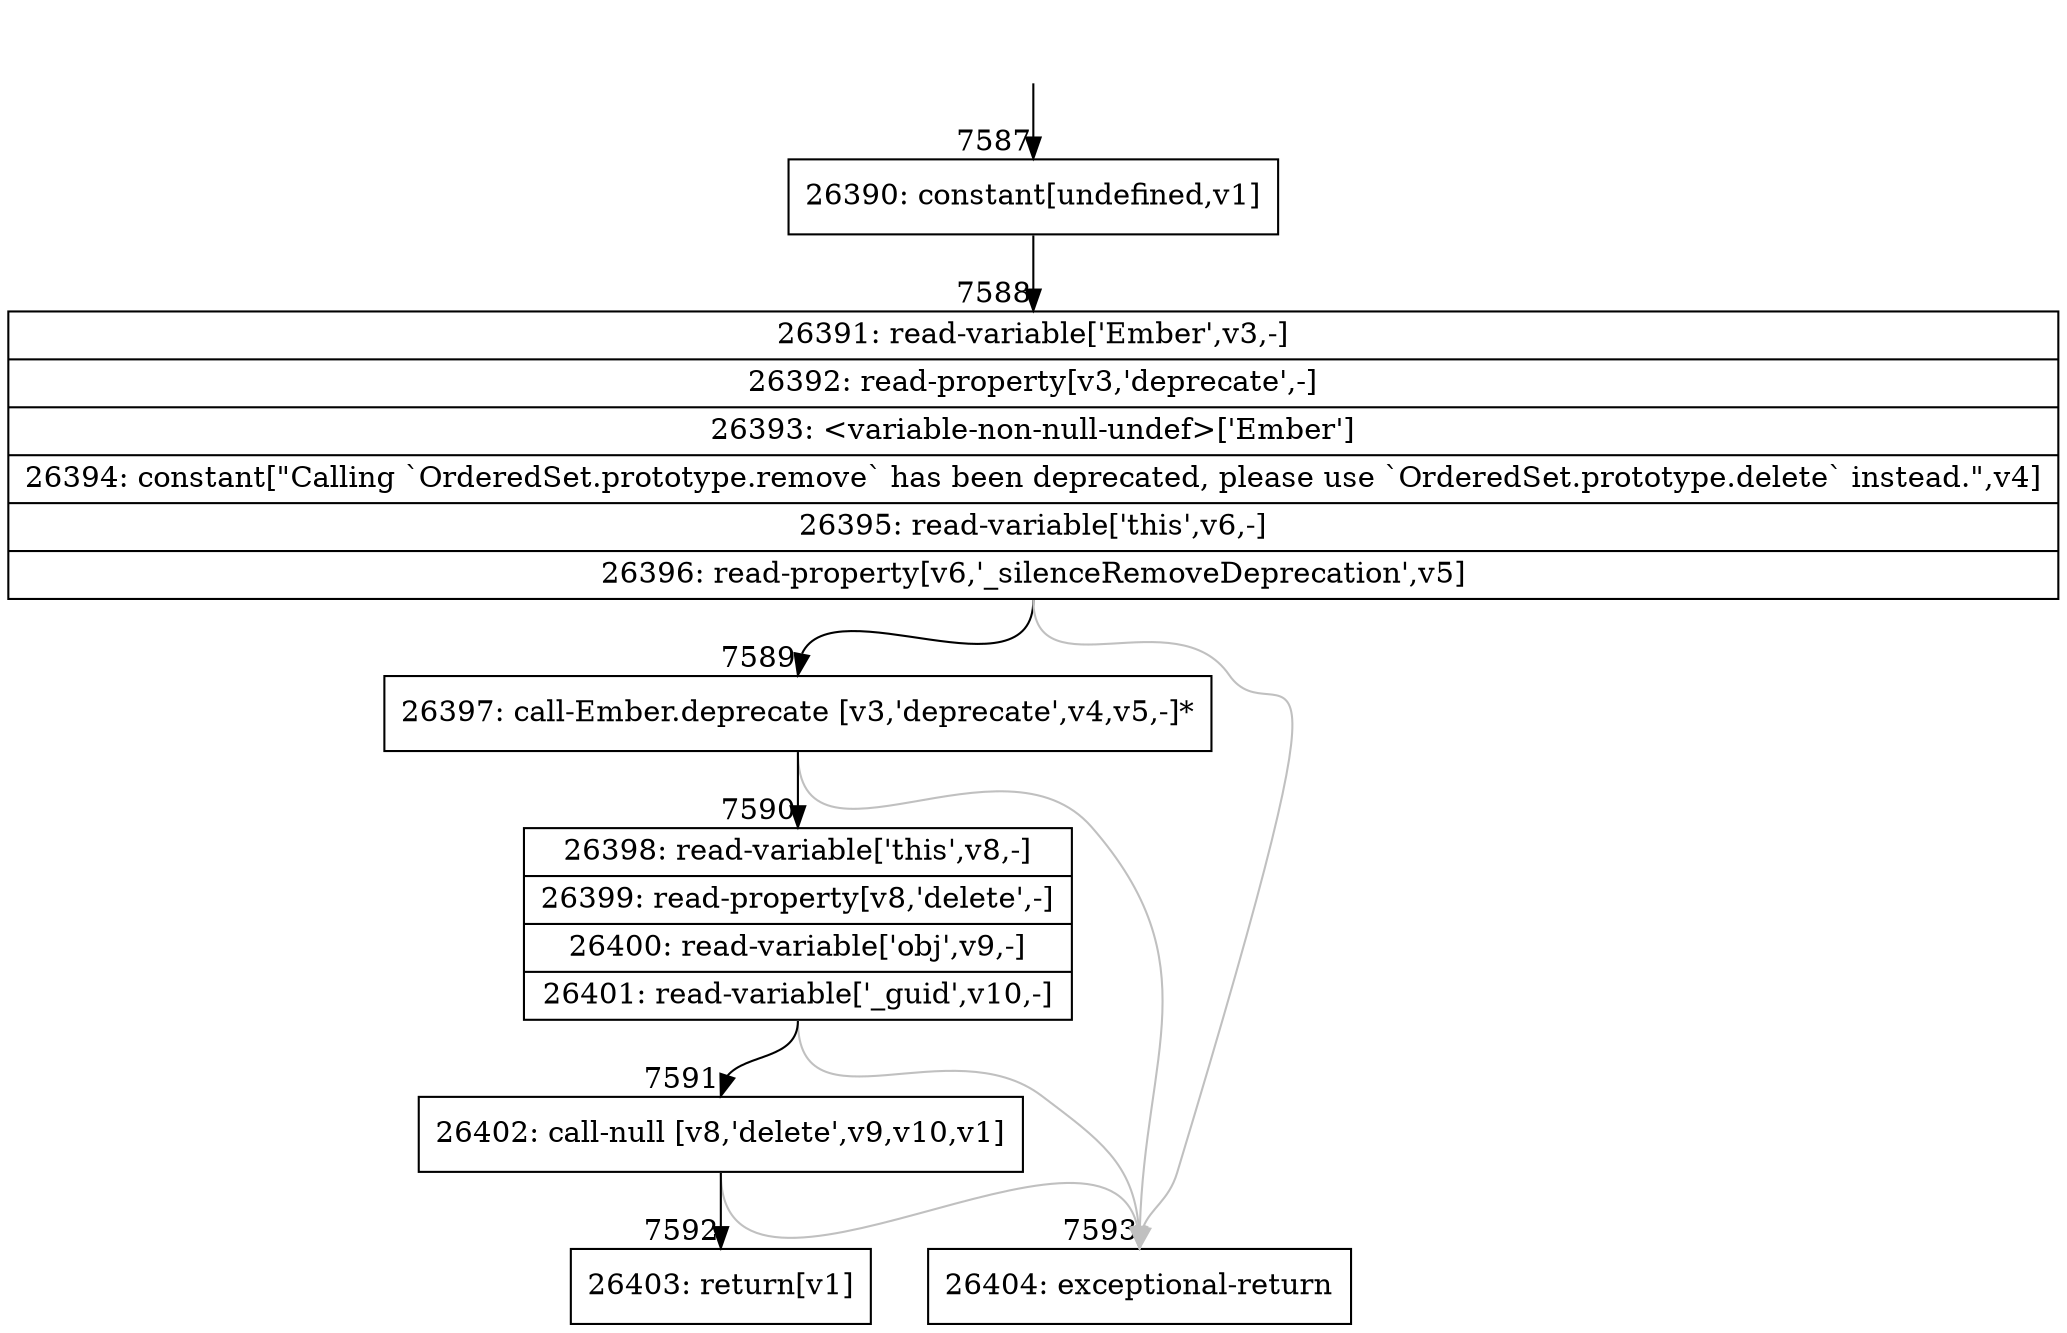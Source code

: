 digraph {
rankdir="TD"
BB_entry637[shape=none,label=""];
BB_entry637 -> BB7587 [tailport=s, headport=n, headlabel="    7587"]
BB7587 [shape=record label="{26390: constant[undefined,v1]}" ] 
BB7587 -> BB7588 [tailport=s, headport=n, headlabel="      7588"]
BB7588 [shape=record label="{26391: read-variable['Ember',v3,-]|26392: read-property[v3,'deprecate',-]|26393: \<variable-non-null-undef\>['Ember']|26394: constant[\"Calling `OrderedSet.prototype.remove` has been deprecated, please use `OrderedSet.prototype.delete` instead.\",v4]|26395: read-variable['this',v6,-]|26396: read-property[v6,'_silenceRemoveDeprecation',v5]}" ] 
BB7588 -> BB7589 [tailport=s, headport=n, headlabel="      7589"]
BB7588 -> BB7593 [tailport=s, headport=n, color=gray, headlabel="      7593"]
BB7589 [shape=record label="{26397: call-Ember.deprecate [v3,'deprecate',v4,v5,-]*}" ] 
BB7589 -> BB7590 [tailport=s, headport=n, headlabel="      7590"]
BB7589 -> BB7593 [tailport=s, headport=n, color=gray]
BB7590 [shape=record label="{26398: read-variable['this',v8,-]|26399: read-property[v8,'delete',-]|26400: read-variable['obj',v9,-]|26401: read-variable['_guid',v10,-]}" ] 
BB7590 -> BB7591 [tailport=s, headport=n, headlabel="      7591"]
BB7590 -> BB7593 [tailport=s, headport=n, color=gray]
BB7591 [shape=record label="{26402: call-null [v8,'delete',v9,v10,v1]}" ] 
BB7591 -> BB7592 [tailport=s, headport=n, headlabel="      7592"]
BB7591 -> BB7593 [tailport=s, headport=n, color=gray]
BB7592 [shape=record label="{26403: return[v1]}" ] 
BB7593 [shape=record label="{26404: exceptional-return}" ] 
//#$~ 13999
}
